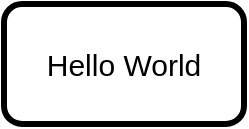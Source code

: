 <mxfile version="21.1.2" type="device">
  <diagram id="r4gc7Tyj2xSRfbFGmvSZ" name="Page-1">
    <mxGraphModel dx="1434" dy="842" grid="1" gridSize="10" guides="1" tooltips="1" connect="1" arrows="1" fold="1" page="1" pageScale="1" pageWidth="850" pageHeight="1100" math="0" shadow="0">
      <root>
        <mxCell id="0" />
        <mxCell id="1" parent="0" />
        <mxCell id="hZvqr-d4o_E0T516tKhA-1" value="&lt;font face=&quot;Helvetica&quot;&gt;Hello World&lt;/font&gt;" style="rounded=1;whiteSpace=wrap;html=1;strokeWidth=3;fontSize=15;fontStyle=0;fontFamily=Times New Roman;" vertex="1" parent="1">
          <mxGeometry x="365" y="520" width="120" height="60" as="geometry" />
        </mxCell>
      </root>
    </mxGraphModel>
  </diagram>
</mxfile>
